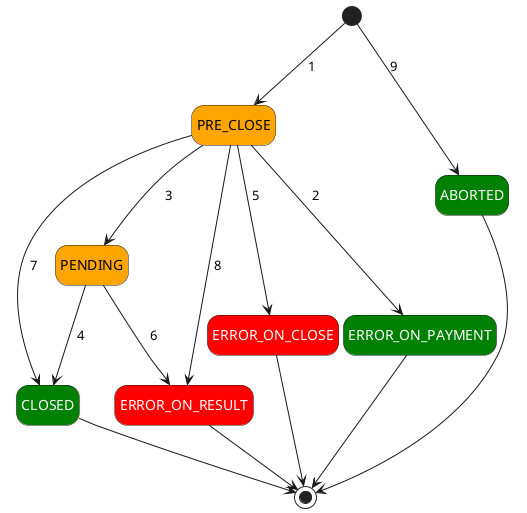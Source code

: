 @startuml
hide empty description

state PRE_CLOSE        #Orange
state ERROR_ON_PAYMENT #Green;text:White
state PENDING          #Orange
state CLOSED           #Green;text:White
state ERROR_ON_CLOSE   #Red;text:White
state ERROR_ON_RESULT  #Red;text:White
state ABORTED          #Green;text:White

[*]              --> PRE_CLOSE        : 1
PRE_CLOSE        --> ERROR_ON_PAYMENT : 2
PRE_CLOSE        --> PENDING          : 3
PENDING          --> CLOSED           : 4 
PRE_CLOSE        --> ERROR_ON_CLOSE   : 5
PENDING          --> ERROR_ON_RESULT  : 6
PRE_CLOSE        --> CLOSED           : 7
PRE_CLOSE        --> ERROR_ON_RESULT  : 8
[*]              --> ABORTED          : 9
ERROR_ON_PAYMENT --> [*] 
CLOSED           --> [*]
ERROR_ON_CLOSE   --> [*]
ERROR_ON_RESULT  --> [*]
ABORTED          --> [*]

@enduml
